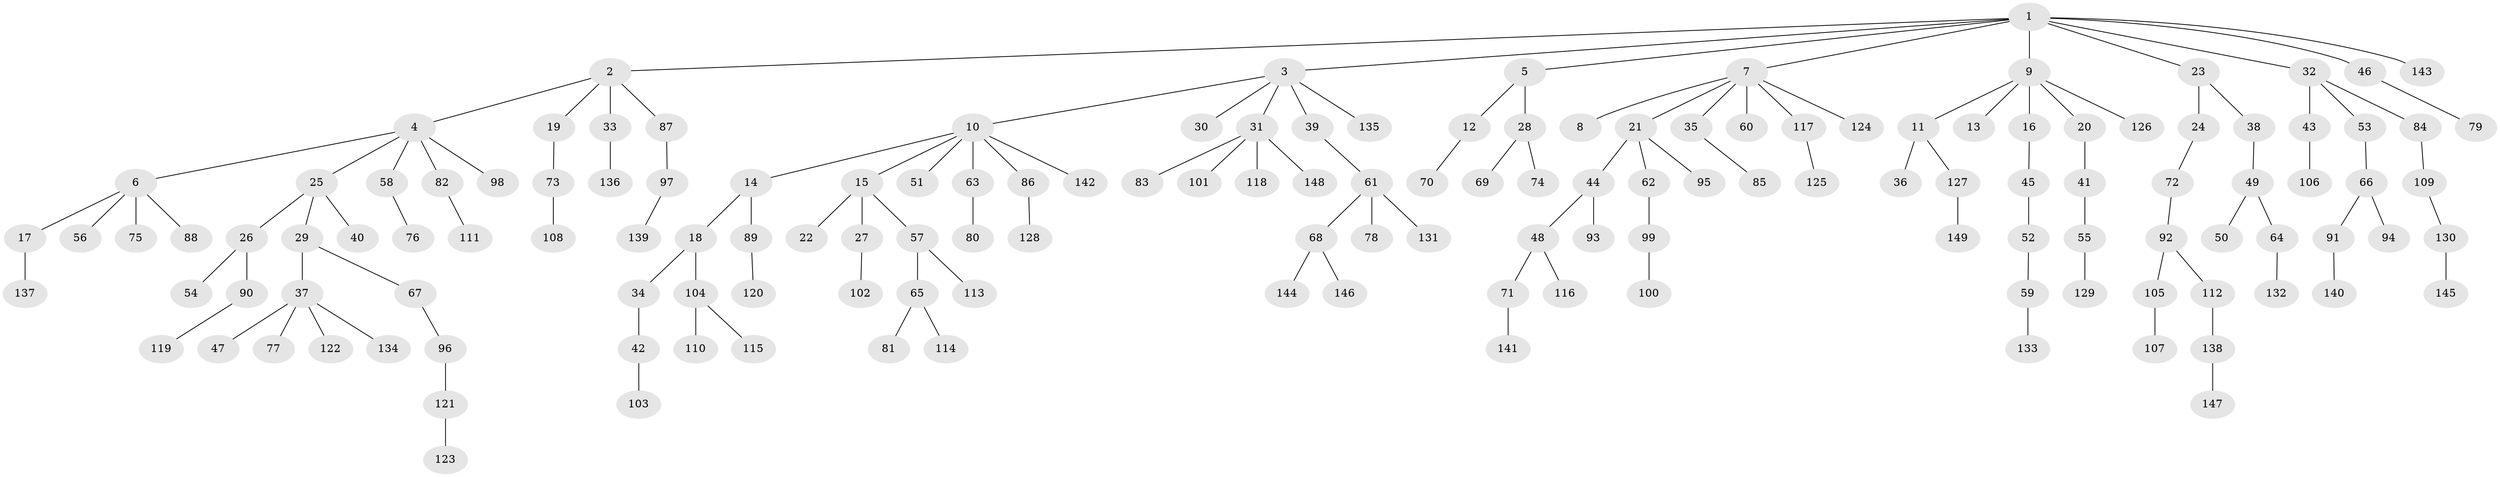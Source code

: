 // coarse degree distribution, {12: 0.01, 5: 0.03, 9: 0.01, 3: 0.09, 7: 0.01, 1: 0.6, 6: 0.02, 2: 0.18, 4: 0.05}
// Generated by graph-tools (version 1.1) at 2025/42/03/06/25 10:42:05]
// undirected, 149 vertices, 148 edges
graph export_dot {
graph [start="1"]
  node [color=gray90,style=filled];
  1;
  2;
  3;
  4;
  5;
  6;
  7;
  8;
  9;
  10;
  11;
  12;
  13;
  14;
  15;
  16;
  17;
  18;
  19;
  20;
  21;
  22;
  23;
  24;
  25;
  26;
  27;
  28;
  29;
  30;
  31;
  32;
  33;
  34;
  35;
  36;
  37;
  38;
  39;
  40;
  41;
  42;
  43;
  44;
  45;
  46;
  47;
  48;
  49;
  50;
  51;
  52;
  53;
  54;
  55;
  56;
  57;
  58;
  59;
  60;
  61;
  62;
  63;
  64;
  65;
  66;
  67;
  68;
  69;
  70;
  71;
  72;
  73;
  74;
  75;
  76;
  77;
  78;
  79;
  80;
  81;
  82;
  83;
  84;
  85;
  86;
  87;
  88;
  89;
  90;
  91;
  92;
  93;
  94;
  95;
  96;
  97;
  98;
  99;
  100;
  101;
  102;
  103;
  104;
  105;
  106;
  107;
  108;
  109;
  110;
  111;
  112;
  113;
  114;
  115;
  116;
  117;
  118;
  119;
  120;
  121;
  122;
  123;
  124;
  125;
  126;
  127;
  128;
  129;
  130;
  131;
  132;
  133;
  134;
  135;
  136;
  137;
  138;
  139;
  140;
  141;
  142;
  143;
  144;
  145;
  146;
  147;
  148;
  149;
  1 -- 2;
  1 -- 3;
  1 -- 5;
  1 -- 7;
  1 -- 9;
  1 -- 23;
  1 -- 32;
  1 -- 46;
  1 -- 143;
  2 -- 4;
  2 -- 19;
  2 -- 33;
  2 -- 87;
  3 -- 10;
  3 -- 30;
  3 -- 31;
  3 -- 39;
  3 -- 135;
  4 -- 6;
  4 -- 25;
  4 -- 58;
  4 -- 82;
  4 -- 98;
  5 -- 12;
  5 -- 28;
  6 -- 17;
  6 -- 56;
  6 -- 75;
  6 -- 88;
  7 -- 8;
  7 -- 21;
  7 -- 35;
  7 -- 60;
  7 -- 117;
  7 -- 124;
  9 -- 11;
  9 -- 13;
  9 -- 16;
  9 -- 20;
  9 -- 126;
  10 -- 14;
  10 -- 15;
  10 -- 51;
  10 -- 63;
  10 -- 86;
  10 -- 142;
  11 -- 36;
  11 -- 127;
  12 -- 70;
  14 -- 18;
  14 -- 89;
  15 -- 22;
  15 -- 27;
  15 -- 57;
  16 -- 45;
  17 -- 137;
  18 -- 34;
  18 -- 104;
  19 -- 73;
  20 -- 41;
  21 -- 44;
  21 -- 62;
  21 -- 95;
  23 -- 24;
  23 -- 38;
  24 -- 72;
  25 -- 26;
  25 -- 29;
  25 -- 40;
  26 -- 54;
  26 -- 90;
  27 -- 102;
  28 -- 69;
  28 -- 74;
  29 -- 37;
  29 -- 67;
  31 -- 83;
  31 -- 101;
  31 -- 118;
  31 -- 148;
  32 -- 43;
  32 -- 53;
  32 -- 84;
  33 -- 136;
  34 -- 42;
  35 -- 85;
  37 -- 47;
  37 -- 77;
  37 -- 122;
  37 -- 134;
  38 -- 49;
  39 -- 61;
  41 -- 55;
  42 -- 103;
  43 -- 106;
  44 -- 48;
  44 -- 93;
  45 -- 52;
  46 -- 79;
  48 -- 71;
  48 -- 116;
  49 -- 50;
  49 -- 64;
  52 -- 59;
  53 -- 66;
  55 -- 129;
  57 -- 65;
  57 -- 113;
  58 -- 76;
  59 -- 133;
  61 -- 68;
  61 -- 78;
  61 -- 131;
  62 -- 99;
  63 -- 80;
  64 -- 132;
  65 -- 81;
  65 -- 114;
  66 -- 91;
  66 -- 94;
  67 -- 96;
  68 -- 144;
  68 -- 146;
  71 -- 141;
  72 -- 92;
  73 -- 108;
  82 -- 111;
  84 -- 109;
  86 -- 128;
  87 -- 97;
  89 -- 120;
  90 -- 119;
  91 -- 140;
  92 -- 105;
  92 -- 112;
  96 -- 121;
  97 -- 139;
  99 -- 100;
  104 -- 110;
  104 -- 115;
  105 -- 107;
  109 -- 130;
  112 -- 138;
  117 -- 125;
  121 -- 123;
  127 -- 149;
  130 -- 145;
  138 -- 147;
}
